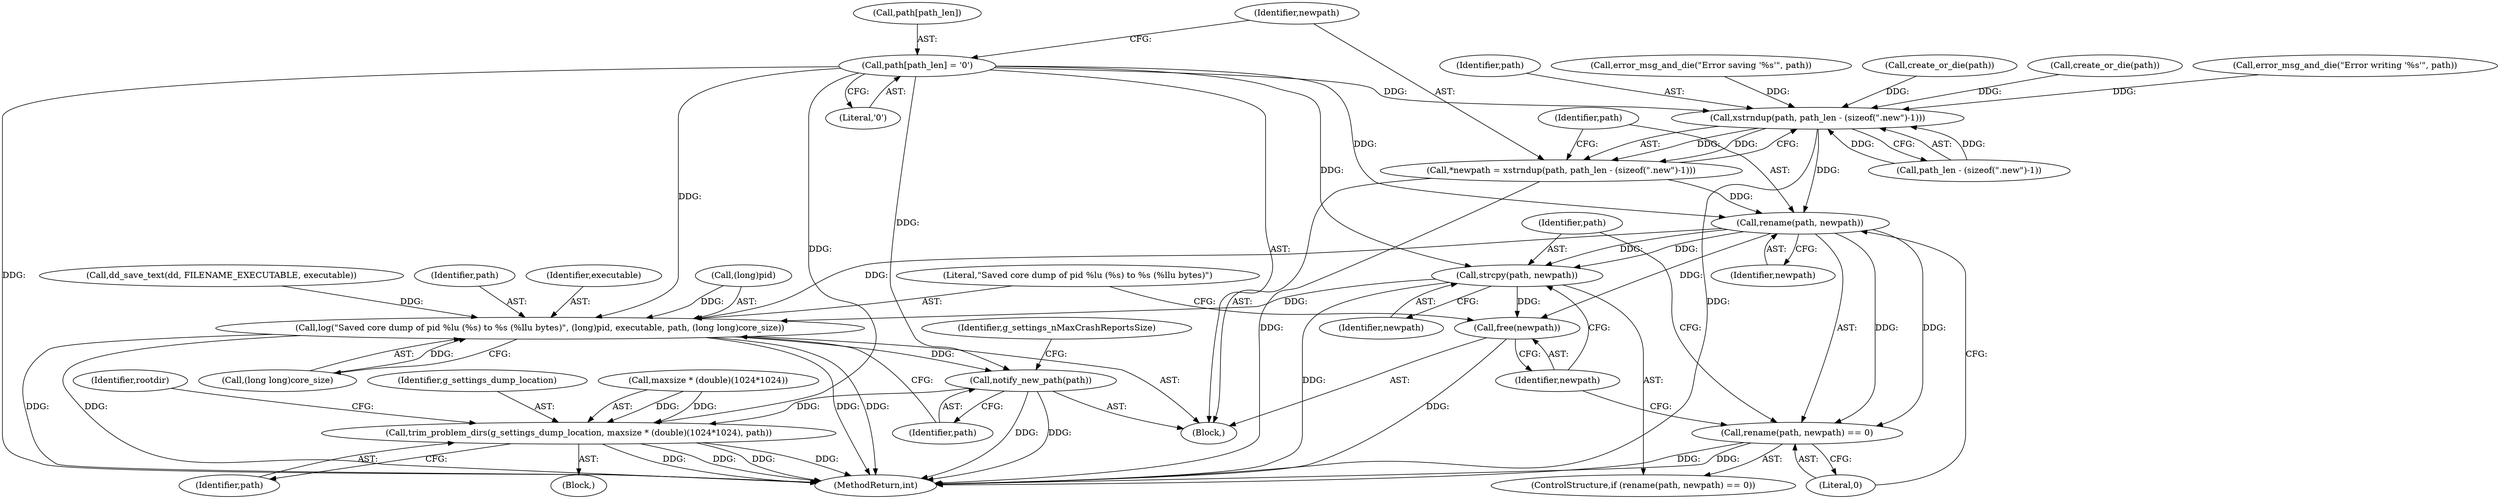 digraph "0_abrt_80408e9e24a1c10f85fd969e1853e0f192157f92_0@array" {
"1001035" [label="(Call,path[path_len] = '\0')"];
"1001043" [label="(Call,xstrndup(path, path_len - (sizeof(\".new\")-1)))"];
"1001041" [label="(Call,*newpath = xstrndup(path, path_len - (sizeof(\".new\")-1)))"];
"1001053" [label="(Call,rename(path, newpath))"];
"1001052" [label="(Call,rename(path, newpath) == 0)"];
"1001057" [label="(Call,strcpy(path, newpath))"];
"1001060" [label="(Call,free(newpath))"];
"1001062" [label="(Call,log(\"Saved core dump of pid %lu (%s) to %s (%llu bytes)\", (long)pid, executable, path, (long long)core_size))"];
"1001072" [label="(Call,notify_new_path(path))"];
"1001090" [label="(Call,trim_problem_dirs(g_settings_dump_location, maxsize * (double)(1024*1024), path))"];
"1000889" [label="(Call,create_or_die(path))"];
"1000762" [label="(Call,dd_save_text(dd, FILENAME_EXECUTABLE, executable))"];
"1001043" [label="(Call,xstrndup(path, path_len - (sizeof(\".new\")-1)))"];
"1001035" [label="(Call,path[path_len] = '\0')"];
"1001062" [label="(Call,log(\"Saved core dump of pid %lu (%s) to %s (%llu bytes)\", (long)pid, executable, path, (long long)core_size))"];
"1001057" [label="(Call,strcpy(path, newpath))"];
"1001099" [label="(Identifier,path)"];
"1000623" [label="(Block,)"];
"1001064" [label="(Call,(long)pid)"];
"1001076" [label="(Identifier,g_settings_nMaxCrashReportsSize)"];
"1001052" [label="(Call,rename(path, newpath) == 0)"];
"1001090" [label="(Call,trim_problem_dirs(g_settings_dump_location, maxsize * (double)(1024*1024), path))"];
"1001042" [label="(Identifier,newpath)"];
"1001063" [label="(Literal,\"Saved core dump of pid %lu (%s) to %s (%llu bytes)\")"];
"1001068" [label="(Identifier,path)"];
"1001039" [label="(Literal,'\0')"];
"1001045" [label="(Call,path_len - (sizeof(\".new\")-1))"];
"1001168" [label="(MethodReturn,int)"];
"1001078" [label="(Block,)"];
"1001060" [label="(Call,free(newpath))"];
"1000927" [label="(Call,error_msg_and_die(\"Error writing '%s'\", path))"];
"1001101" [label="(Identifier,rootdir)"];
"1001044" [label="(Identifier,path)"];
"1001036" [label="(Call,path[path_len])"];
"1001041" [label="(Call,*newpath = xstrndup(path, path_len - (sizeof(\".new\")-1)))"];
"1001073" [label="(Identifier,path)"];
"1001053" [label="(Call,rename(path, newpath))"];
"1001061" [label="(Identifier,newpath)"];
"1001028" [label="(Call,error_msg_and_die(\"Error saving '%s'\", path))"];
"1001058" [label="(Identifier,path)"];
"1001054" [label="(Identifier,path)"];
"1001059" [label="(Identifier,newpath)"];
"1001067" [label="(Identifier,executable)"];
"1001091" [label="(Identifier,g_settings_dump_location)"];
"1001051" [label="(ControlStructure,if (rename(path, newpath) == 0))"];
"1001069" [label="(Call,(long long)core_size)"];
"1001056" [label="(Literal,0)"];
"1001055" [label="(Identifier,newpath)"];
"1001092" [label="(Call,maxsize * (double)(1024*1024))"];
"1001007" [label="(Call,create_or_die(path))"];
"1001072" [label="(Call,notify_new_path(path))"];
"1001035" -> "1000623"  [label="AST: "];
"1001035" -> "1001039"  [label="CFG: "];
"1001036" -> "1001035"  [label="AST: "];
"1001039" -> "1001035"  [label="AST: "];
"1001042" -> "1001035"  [label="CFG: "];
"1001035" -> "1001168"  [label="DDG: "];
"1001035" -> "1001043"  [label="DDG: "];
"1001035" -> "1001053"  [label="DDG: "];
"1001035" -> "1001057"  [label="DDG: "];
"1001035" -> "1001062"  [label="DDG: "];
"1001035" -> "1001072"  [label="DDG: "];
"1001035" -> "1001090"  [label="DDG: "];
"1001043" -> "1001041"  [label="AST: "];
"1001043" -> "1001045"  [label="CFG: "];
"1001044" -> "1001043"  [label="AST: "];
"1001045" -> "1001043"  [label="AST: "];
"1001041" -> "1001043"  [label="CFG: "];
"1001043" -> "1001168"  [label="DDG: "];
"1001043" -> "1001041"  [label="DDG: "];
"1001043" -> "1001041"  [label="DDG: "];
"1001007" -> "1001043"  [label="DDG: "];
"1001028" -> "1001043"  [label="DDG: "];
"1000927" -> "1001043"  [label="DDG: "];
"1000889" -> "1001043"  [label="DDG: "];
"1001045" -> "1001043"  [label="DDG: "];
"1001045" -> "1001043"  [label="DDG: "];
"1001043" -> "1001053"  [label="DDG: "];
"1001041" -> "1000623"  [label="AST: "];
"1001042" -> "1001041"  [label="AST: "];
"1001054" -> "1001041"  [label="CFG: "];
"1001041" -> "1001168"  [label="DDG: "];
"1001041" -> "1001053"  [label="DDG: "];
"1001053" -> "1001052"  [label="AST: "];
"1001053" -> "1001055"  [label="CFG: "];
"1001054" -> "1001053"  [label="AST: "];
"1001055" -> "1001053"  [label="AST: "];
"1001056" -> "1001053"  [label="CFG: "];
"1001053" -> "1001052"  [label="DDG: "];
"1001053" -> "1001052"  [label="DDG: "];
"1001053" -> "1001057"  [label="DDG: "];
"1001053" -> "1001057"  [label="DDG: "];
"1001053" -> "1001060"  [label="DDG: "];
"1001053" -> "1001062"  [label="DDG: "];
"1001052" -> "1001051"  [label="AST: "];
"1001052" -> "1001056"  [label="CFG: "];
"1001056" -> "1001052"  [label="AST: "];
"1001058" -> "1001052"  [label="CFG: "];
"1001061" -> "1001052"  [label="CFG: "];
"1001052" -> "1001168"  [label="DDG: "];
"1001052" -> "1001168"  [label="DDG: "];
"1001057" -> "1001051"  [label="AST: "];
"1001057" -> "1001059"  [label="CFG: "];
"1001058" -> "1001057"  [label="AST: "];
"1001059" -> "1001057"  [label="AST: "];
"1001061" -> "1001057"  [label="CFG: "];
"1001057" -> "1001168"  [label="DDG: "];
"1001057" -> "1001060"  [label="DDG: "];
"1001057" -> "1001062"  [label="DDG: "];
"1001060" -> "1000623"  [label="AST: "];
"1001060" -> "1001061"  [label="CFG: "];
"1001061" -> "1001060"  [label="AST: "];
"1001063" -> "1001060"  [label="CFG: "];
"1001060" -> "1001168"  [label="DDG: "];
"1001062" -> "1000623"  [label="AST: "];
"1001062" -> "1001069"  [label="CFG: "];
"1001063" -> "1001062"  [label="AST: "];
"1001064" -> "1001062"  [label="AST: "];
"1001067" -> "1001062"  [label="AST: "];
"1001068" -> "1001062"  [label="AST: "];
"1001069" -> "1001062"  [label="AST: "];
"1001073" -> "1001062"  [label="CFG: "];
"1001062" -> "1001168"  [label="DDG: "];
"1001062" -> "1001168"  [label="DDG: "];
"1001062" -> "1001168"  [label="DDG: "];
"1001062" -> "1001168"  [label="DDG: "];
"1001064" -> "1001062"  [label="DDG: "];
"1000762" -> "1001062"  [label="DDG: "];
"1001069" -> "1001062"  [label="DDG: "];
"1001062" -> "1001072"  [label="DDG: "];
"1001072" -> "1000623"  [label="AST: "];
"1001072" -> "1001073"  [label="CFG: "];
"1001073" -> "1001072"  [label="AST: "];
"1001076" -> "1001072"  [label="CFG: "];
"1001072" -> "1001168"  [label="DDG: "];
"1001072" -> "1001168"  [label="DDG: "];
"1001072" -> "1001090"  [label="DDG: "];
"1001090" -> "1001078"  [label="AST: "];
"1001090" -> "1001099"  [label="CFG: "];
"1001091" -> "1001090"  [label="AST: "];
"1001092" -> "1001090"  [label="AST: "];
"1001099" -> "1001090"  [label="AST: "];
"1001101" -> "1001090"  [label="CFG: "];
"1001090" -> "1001168"  [label="DDG: "];
"1001090" -> "1001168"  [label="DDG: "];
"1001090" -> "1001168"  [label="DDG: "];
"1001090" -> "1001168"  [label="DDG: "];
"1001092" -> "1001090"  [label="DDG: "];
"1001092" -> "1001090"  [label="DDG: "];
}
